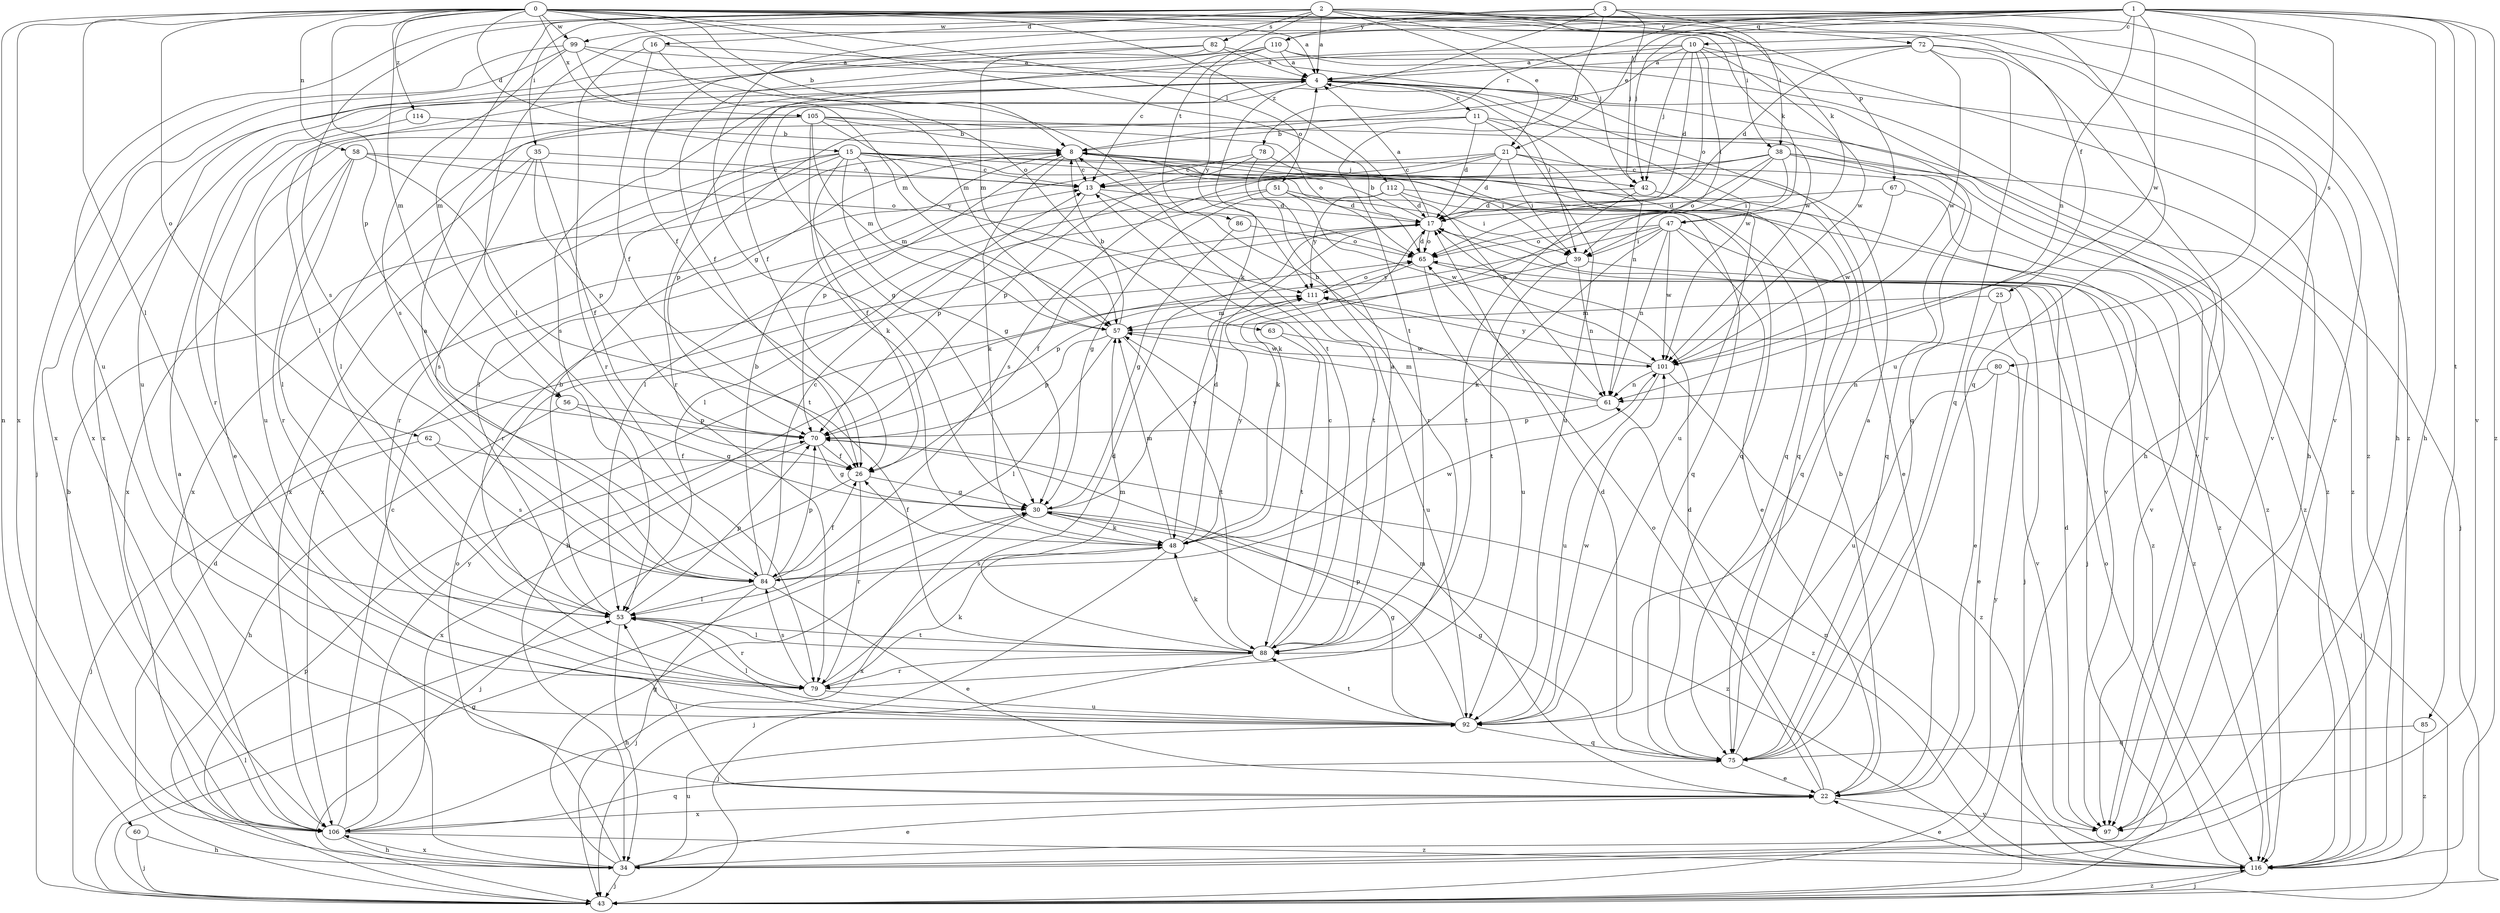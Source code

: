 strict digraph  {
0;
1;
2;
3;
4;
8;
10;
11;
13;
15;
16;
17;
21;
22;
25;
26;
30;
34;
35;
38;
39;
42;
43;
47;
48;
51;
53;
56;
57;
58;
60;
61;
62;
63;
65;
67;
70;
72;
75;
78;
79;
80;
82;
84;
85;
86;
88;
92;
97;
99;
101;
105;
106;
110;
111;
112;
114;
116;
0 -> 4  [label=a];
0 -> 8  [label=b];
0 -> 15  [label=d];
0 -> 25  [label=f];
0 -> 47  [label=k];
0 -> 51  [label=l];
0 -> 53  [label=l];
0 -> 56  [label=m];
0 -> 58  [label=n];
0 -> 60  [label=n];
0 -> 62  [label=o];
0 -> 63  [label=o];
0 -> 65  [label=o];
0 -> 67  [label=p];
0 -> 70  [label=p];
0 -> 97  [label=v];
0 -> 99  [label=w];
0 -> 105  [label=x];
0 -> 106  [label=x];
0 -> 112  [label=z];
0 -> 114  [label=z];
1 -> 10  [label=c];
1 -> 21  [label=e];
1 -> 26  [label=f];
1 -> 34  [label=h];
1 -> 42  [label=j];
1 -> 53  [label=l];
1 -> 61  [label=n];
1 -> 78  [label=r];
1 -> 80  [label=s];
1 -> 85  [label=t];
1 -> 92  [label=u];
1 -> 97  [label=v];
1 -> 99  [label=w];
1 -> 101  [label=w];
1 -> 110  [label=y];
1 -> 116  [label=z];
2 -> 4  [label=a];
2 -> 16  [label=d];
2 -> 21  [label=e];
2 -> 35  [label=i];
2 -> 38  [label=i];
2 -> 42  [label=j];
2 -> 47  [label=k];
2 -> 56  [label=m];
2 -> 72  [label=q];
2 -> 75  [label=q];
2 -> 82  [label=s];
2 -> 84  [label=s];
2 -> 86  [label=t];
2 -> 92  [label=u];
2 -> 116  [label=z];
3 -> 30  [label=g];
3 -> 34  [label=h];
3 -> 38  [label=i];
3 -> 42  [label=j];
3 -> 48  [label=k];
3 -> 88  [label=t];
3 -> 110  [label=y];
4 -> 11  [label=c];
4 -> 30  [label=g];
4 -> 39  [label=i];
4 -> 75  [label=q];
4 -> 79  [label=r];
4 -> 84  [label=s];
4 -> 97  [label=v];
4 -> 101  [label=w];
8 -> 13  [label=c];
8 -> 39  [label=i];
8 -> 42  [label=j];
8 -> 48  [label=k];
8 -> 70  [label=p];
8 -> 75  [label=q];
10 -> 4  [label=a];
10 -> 8  [label=b];
10 -> 17  [label=d];
10 -> 26  [label=f];
10 -> 34  [label=h];
10 -> 39  [label=i];
10 -> 42  [label=j];
10 -> 65  [label=o];
10 -> 101  [label=w];
11 -> 8  [label=b];
11 -> 17  [label=d];
11 -> 53  [label=l];
11 -> 61  [label=n];
11 -> 70  [label=p];
11 -> 92  [label=u];
11 -> 116  [label=z];
13 -> 17  [label=d];
13 -> 70  [label=p];
13 -> 88  [label=t];
15 -> 13  [label=c];
15 -> 26  [label=f];
15 -> 30  [label=g];
15 -> 53  [label=l];
15 -> 57  [label=m];
15 -> 61  [label=n];
15 -> 75  [label=q];
15 -> 79  [label=r];
15 -> 97  [label=v];
15 -> 106  [label=x];
15 -> 116  [label=z];
16 -> 4  [label=a];
16 -> 26  [label=f];
16 -> 57  [label=m];
16 -> 79  [label=r];
17 -> 4  [label=a];
17 -> 8  [label=b];
17 -> 26  [label=f];
17 -> 43  [label=j];
17 -> 48  [label=k];
17 -> 65  [label=o];
21 -> 13  [label=c];
21 -> 17  [label=d];
21 -> 22  [label=e];
21 -> 39  [label=i];
21 -> 84  [label=s];
21 -> 92  [label=u];
21 -> 106  [label=x];
22 -> 8  [label=b];
22 -> 17  [label=d];
22 -> 53  [label=l];
22 -> 57  [label=m];
22 -> 65  [label=o];
22 -> 97  [label=v];
22 -> 106  [label=x];
25 -> 22  [label=e];
25 -> 57  [label=m];
25 -> 97  [label=v];
26 -> 30  [label=g];
26 -> 43  [label=j];
26 -> 79  [label=r];
30 -> 48  [label=k];
30 -> 106  [label=x];
30 -> 111  [label=y];
30 -> 116  [label=z];
34 -> 4  [label=a];
34 -> 22  [label=e];
34 -> 30  [label=g];
34 -> 43  [label=j];
34 -> 65  [label=o];
34 -> 92  [label=u];
34 -> 106  [label=x];
35 -> 13  [label=c];
35 -> 26  [label=f];
35 -> 70  [label=p];
35 -> 84  [label=s];
35 -> 106  [label=x];
38 -> 13  [label=c];
38 -> 39  [label=i];
38 -> 43  [label=j];
38 -> 48  [label=k];
38 -> 53  [label=l];
38 -> 65  [label=o];
38 -> 75  [label=q];
38 -> 116  [label=z];
39 -> 61  [label=n];
39 -> 70  [label=p];
39 -> 88  [label=t];
39 -> 116  [label=z];
42 -> 17  [label=d];
42 -> 75  [label=q];
42 -> 88  [label=t];
43 -> 17  [label=d];
43 -> 30  [label=g];
43 -> 53  [label=l];
43 -> 70  [label=p];
43 -> 111  [label=y];
43 -> 116  [label=z];
47 -> 22  [label=e];
47 -> 34  [label=h];
47 -> 39  [label=i];
47 -> 48  [label=k];
47 -> 61  [label=n];
47 -> 65  [label=o];
47 -> 101  [label=w];
47 -> 116  [label=z];
48 -> 17  [label=d];
48 -> 26  [label=f];
48 -> 43  [label=j];
48 -> 57  [label=m];
48 -> 84  [label=s];
48 -> 111  [label=y];
51 -> 17  [label=d];
51 -> 39  [label=i];
51 -> 53  [label=l];
51 -> 79  [label=r];
51 -> 101  [label=w];
53 -> 8  [label=b];
53 -> 34  [label=h];
53 -> 70  [label=p];
53 -> 79  [label=r];
53 -> 88  [label=t];
56 -> 30  [label=g];
56 -> 34  [label=h];
56 -> 70  [label=p];
57 -> 8  [label=b];
57 -> 53  [label=l];
57 -> 70  [label=p];
57 -> 88  [label=t];
57 -> 101  [label=w];
58 -> 13  [label=c];
58 -> 53  [label=l];
58 -> 65  [label=o];
58 -> 79  [label=r];
58 -> 88  [label=t];
58 -> 106  [label=x];
60 -> 34  [label=h];
60 -> 43  [label=j];
61 -> 8  [label=b];
61 -> 57  [label=m];
61 -> 70  [label=p];
62 -> 26  [label=f];
62 -> 43  [label=j];
62 -> 84  [label=s];
63 -> 88  [label=t];
63 -> 101  [label=w];
65 -> 17  [label=d];
65 -> 43  [label=j];
65 -> 92  [label=u];
65 -> 111  [label=y];
67 -> 17  [label=d];
67 -> 97  [label=v];
67 -> 101  [label=w];
70 -> 26  [label=f];
70 -> 30  [label=g];
70 -> 106  [label=x];
70 -> 116  [label=z];
72 -> 4  [label=a];
72 -> 17  [label=d];
72 -> 34  [label=h];
72 -> 75  [label=q];
72 -> 97  [label=v];
72 -> 101  [label=w];
72 -> 106  [label=x];
75 -> 4  [label=a];
75 -> 17  [label=d];
75 -> 22  [label=e];
75 -> 30  [label=g];
78 -> 13  [label=c];
78 -> 70  [label=p];
78 -> 75  [label=q];
78 -> 79  [label=r];
79 -> 17  [label=d];
79 -> 48  [label=k];
79 -> 84  [label=s];
79 -> 92  [label=u];
80 -> 22  [label=e];
80 -> 43  [label=j];
80 -> 61  [label=n];
80 -> 92  [label=u];
82 -> 4  [label=a];
82 -> 53  [label=l];
82 -> 57  [label=m];
82 -> 92  [label=u];
82 -> 101  [label=w];
84 -> 4  [label=a];
84 -> 8  [label=b];
84 -> 13  [label=c];
84 -> 22  [label=e];
84 -> 26  [label=f];
84 -> 43  [label=j];
84 -> 53  [label=l];
84 -> 70  [label=p];
84 -> 101  [label=w];
85 -> 75  [label=q];
85 -> 116  [label=z];
86 -> 30  [label=g];
86 -> 65  [label=o];
88 -> 4  [label=a];
88 -> 13  [label=c];
88 -> 43  [label=j];
88 -> 48  [label=k];
88 -> 53  [label=l];
88 -> 57  [label=m];
88 -> 79  [label=r];
92 -> 30  [label=g];
92 -> 53  [label=l];
92 -> 70  [label=p];
92 -> 75  [label=q];
92 -> 88  [label=t];
92 -> 101  [label=w];
97 -> 17  [label=d];
99 -> 4  [label=a];
99 -> 43  [label=j];
99 -> 57  [label=m];
99 -> 84  [label=s];
99 -> 88  [label=t];
99 -> 106  [label=x];
101 -> 61  [label=n];
101 -> 92  [label=u];
101 -> 111  [label=y];
101 -> 116  [label=z];
105 -> 8  [label=b];
105 -> 22  [label=e];
105 -> 48  [label=k];
105 -> 57  [label=m];
105 -> 65  [label=o];
105 -> 92  [label=u];
105 -> 111  [label=y];
105 -> 116  [label=z];
106 -> 8  [label=b];
106 -> 13  [label=c];
106 -> 34  [label=h];
106 -> 75  [label=q];
106 -> 111  [label=y];
106 -> 116  [label=z];
110 -> 4  [label=a];
110 -> 13  [label=c];
110 -> 26  [label=f];
110 -> 97  [label=v];
110 -> 106  [label=x];
110 -> 111  [label=y];
110 -> 116  [label=z];
111 -> 57  [label=m];
111 -> 65  [label=o];
111 -> 92  [label=u];
112 -> 17  [label=d];
112 -> 30  [label=g];
112 -> 75  [label=q];
112 -> 111  [label=y];
112 -> 116  [label=z];
114 -> 8  [label=b];
114 -> 79  [label=r];
116 -> 22  [label=e];
116 -> 43  [label=j];
116 -> 61  [label=n];
116 -> 65  [label=o];
}

